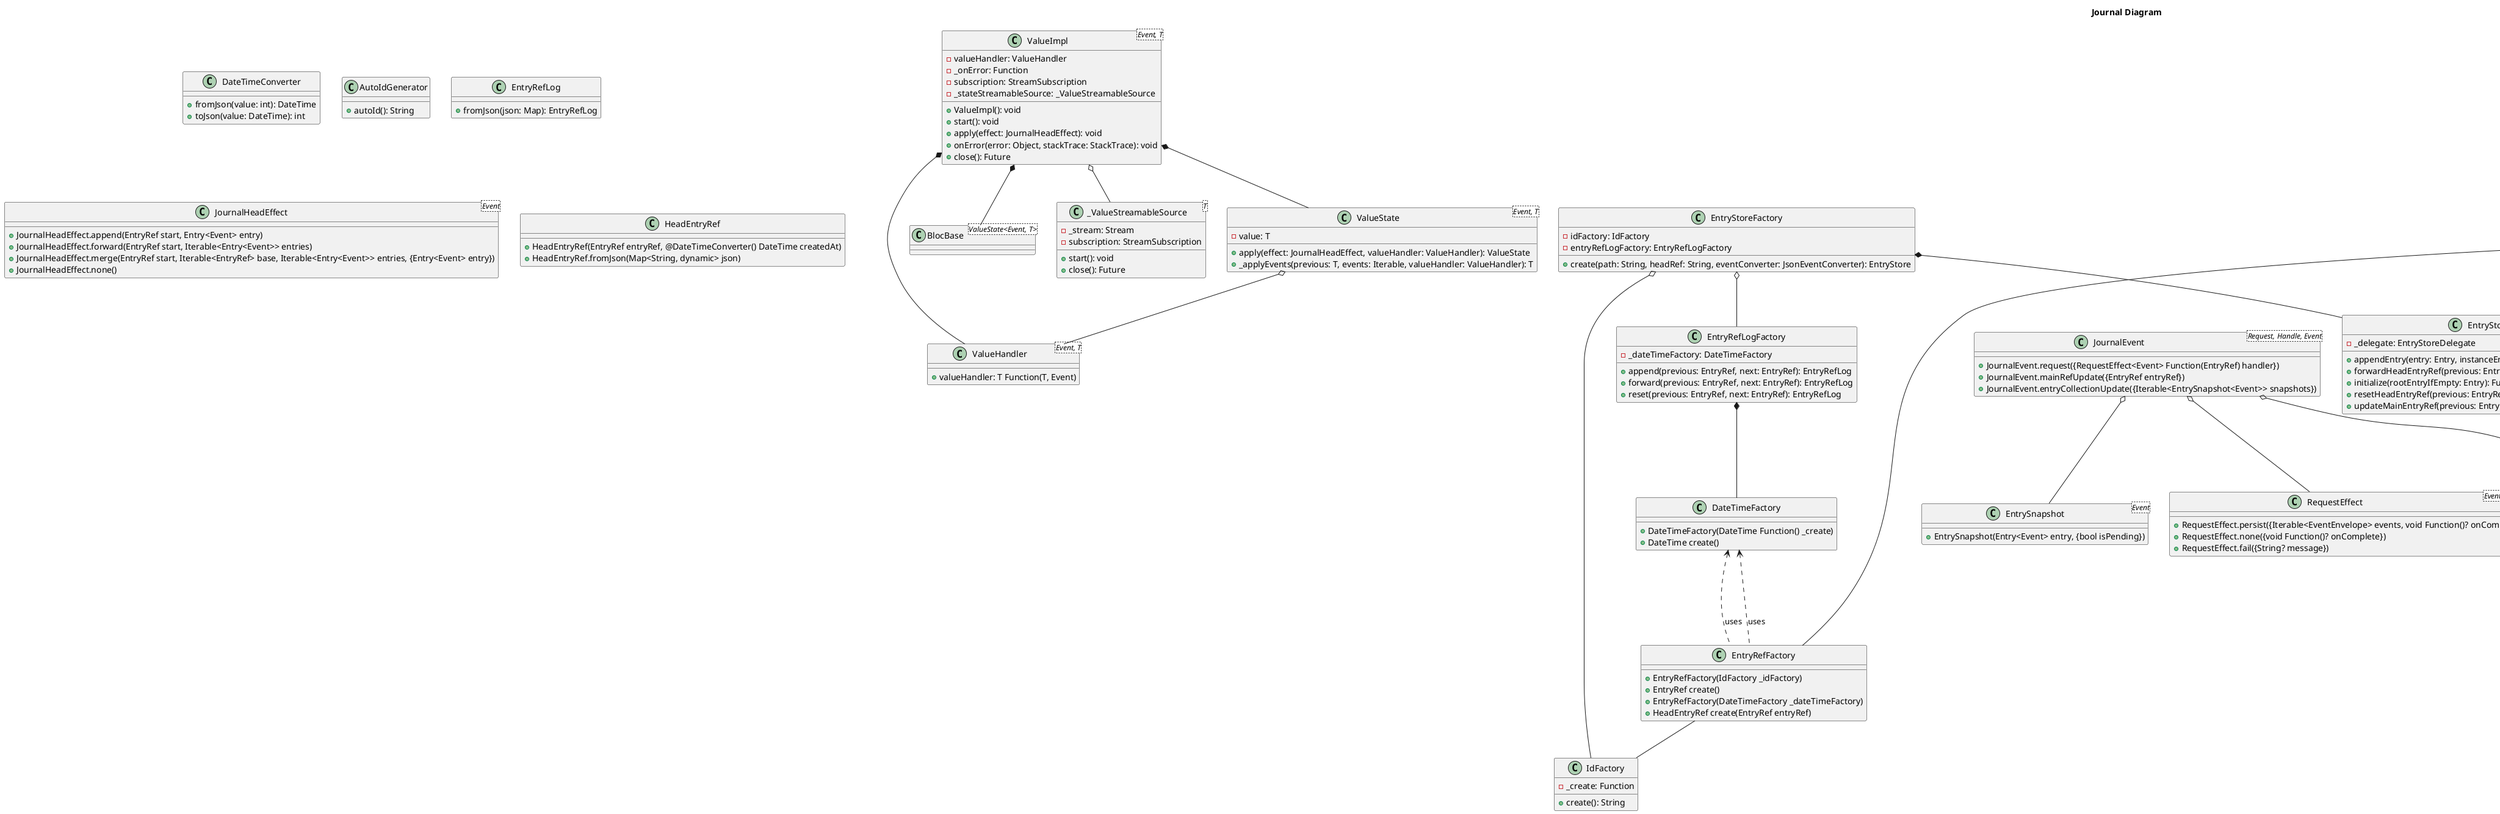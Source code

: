 @startuml

class ValueHandler<Event, T> {
  +valueHandler: T Function(T, Event)
}

class BlocBase<ValueState<Event, T>> {
}

class ValueImpl<Event, T> {
  -valueHandler: ValueHandler
  -_onError: Function
  -subscription: StreamSubscription
  -_stateStreamableSource: _ValueStreamableSource
  +ValueImpl(): void
  +start(): void
  +apply(effect: JournalHeadEffect): void
  +onError(error: Object, stackTrace: StackTrace): void
  +close(): Future
}

class _ValueStreamableSource<T> {
  -_stream: Stream
  -subscription: StreamSubscription
  +start(): void
  +close(): Future
}

class ValueState<Event, T> {
  -value: T
  +apply(effect: JournalHeadEffect, valueHandler: ValueHandler): ValueState
  +_applyEvents(previous: T, events: Iterable, valueHandler: ValueHandler): T
}

class EntryStoreFactory {
  -idFactory: IdFactory
  -entryRefLogFactory: EntryRefLogFactory
  +create(path: String, headRef: String, eventConverter: JsonEventConverter): EntryStore
}

class EntryStore<Event> {
  -_delegate: EntryStoreDelegate
  +appendEntry(entry: Entry, instanceEntryRef: HeadEntryRef): Future
  +forwardHeadEntryRef(previous: EntryRef, next: HeadEntryRef): Future
  +initialize(rootEntryIfEmpty: Entry): Future
  +resetHeadEntryRef(previous: EntryRef, next: HeadEntryRef): Future
  +updateMainEntryRef(previous: EntryRef, next: EntryRef): Future
}

class EntryStoreDelegate<Event> {
}

class IdFactory {
  -_create: Function
  +create(): String
}

class DateTimeConverter {
  +fromJson(value: int): DateTime
  +toJson(value: DateTime): int
}

class AutoIdGenerator {
  +autoId(): String
}

class Application<Request, View> {
  +execute(request: Request): void
}

class ApplicationImpl<Request, RequestHandle, Event, View> {
  -_processor: ApplicationProcessor
  -_journal: Journal
  -_requestHandleFactory: Function
  +ApplicationImpl(): void
}

class ApplicationProcessor<Request, RequestHandle, Event, View> {
}

class EntryRefLog {
  +fromJson(json: Map): EntryRefLog
}

class EntryRefLogFactory {
  -_dateTimeFactory: DateTimeFactory
  +append(previous: EntryRef, next: EntryRef): EntryRefLog
  +forward(previous: EntryRef, next: EntryRef): EntryRefLog
  +reset(previous: EntryRef, next: EntryRef): EntryRefLog
}

ValueImpl *-- ValueHandler
ValueImpl *-- BlocBase
ValueImpl o-- _ValueStreamableSource
ValueState o-- ValueHandler
EntryStore *-- EntryStoreDelegate
EntryStoreFactory o-- IdFactory
EntryStoreFactory o-- EntryRefLogFactory
ApplicationImpl *-- ApplicationProcessor
ApplicationImpl *-- Journal
EntryRefLogFactory *-- DateTimeFactory


title Journal Diagram

class JournalState<Event> {
  +JournalState.initial({Entry<Event> rootEntry, EntryRef upstreamEntryRef, EntryRef instanceEntryRef})
  +JournalState({EntryRef upstreamEntryRef, EntryRef instanceEntryRef, Map<EntryRef, Entry<Event>> entries, DirectedGraph<Entry<Event>> graph, Set<EntryRef> pending})
}

class JournalEvent<Request, Handle, Event> {
  +JournalEvent.request({RequestEffect<Event> Function(EntryRef) handler})
  +JournalEvent.mainRefUpdate({EntryRef entryRef})
  +JournalEvent.entryCollectionUpdate({Iterable<EntrySnapshot<Event>> snapshots})
}

class JournalImpl<Request, RequestHandle, Event> {
  -EntryStore<Event> _entryStore
  -EntryRefFactory _entryRefFactory
  +JournalImpl(super.initialState, {EntryRefFactory EntryRefFactory, EntryStore<Event> entryStore})
  +void execute(RequestEffect<Event> Function(RequestHandle p1) handler)
}


class JournalHeadEffect<Event> {
  +JournalHeadEffect.append(EntryRef start, Entry<Event> entry)
  +JournalHeadEffect.forward(EntryRef start, Iterable<Entry<Event>> entries)
  +JournalHeadEffect.merge(EntryRef start, Iterable<EntryRef> base, Iterable<Entry<Event>> entries, {Entry<Event> entry})
  +JournalHeadEffect.none()
}

class DateTimeFactory {
  +DateTimeFactory(DateTime Function() _create)
  +DateTime create()
}

class EntryRef {
  +EntryRef(String value)
  +EntryRef.fromJson(Map<String, dynamic> json)
}

class HeadEntryRef {
  +HeadEntryRef(EntryRef entryRef, @DateTimeConverter() DateTime createdAt)
  +HeadEntryRef.fromJson(Map<String, dynamic> json)
}

class EntryRefFactory {
  +EntryRefFactory(IdFactory _idFactory)
  +EntryRef create()
}

class EntryRefFactory {
  +EntryRefFactory(DateTimeFactory _dateTimeFactory)
  +HeadEntryRef create(EntryRef entryRef)
}

class EntrySnapshot<Event> {
  +EntrySnapshot(Entry<Event> entry, {bool isPending})
}

class RequestEffect<EventEnvelope> {
  +RequestEffect.persist({Iterable<EventEnvelope> events, void Function()? onComplete})
  +RequestEffect.none({void Function()? onComplete})
  +RequestEffect.fail({String? message})
}

class JsonEntryConverter<Event> {
  +JsonEntryConverter(JsonEventConverter<Event> jsonEventConverter)
  +Entry<Event> Function(Object? json) fromJsonObject
  +Map<String, dynamic> Function(Entry<Event>) toJsonObject
}

class JsonEventConverter<Event> {
  +JsonEventConverter(Event Function(Map<String, dynamic>) fromJsonObject, Map<String, dynamic> Function(Event) toJsonObject)
}

class Entry<Event> {
  +Entry.newRoot({DateTime? createdAt})
  +Entry({EntryRef ref, Iterable<EntryRef> refs, Iterable<Event> events, @DateTimeConverter() DateTime createdAt})
  +Entry.fromJson(Map<String, dynamic> json, Event Function(Object? json) fromJsonEvent)
  +Map<String, dynamic> toJson(Object? Function(Event) eventToJson)
  +int compareTo(Entry<Event> other)
}

JournalState o-- Entry
JournalState o-- EntryRef
JournalState o-- DirectedGraph
JournalState o-- "Map<EntryRef, Entry<Event>>" Entries
JournalState o-- "Set<EntryRef>" Pending

JournalEvent o-- RequestEffect
JournalEvent o-- EntryRef
JournalEvent o-- EntrySnapshot


title Journal Diagram

class Journal<Event> {
  +void execute(RequestEffect<Event> Function(RequestHandle) handler)
}

JournalImpl --|> Journal

DateTimeFactory <.. EntryRefFactory : uses
DateTimeFactory <.. EntryRefFactory : uses

class IdFactory {
}

EntryRefFactory -- IdFactory

class Entry<Event> {
  +Entry.newRoot({DateTime? createdAt})
  +Entry({EntryRef ref, Iterable<EntryRef> refs, Iterable<Event> events, @DateTimeConverter() DateTime createdAt})
  +Entry.fromJson(Map<String, dynamic> json, Event Function(Object? json) fromJsonEvent)
  +Map<String, dynamic> toJson(Object? Function(Event) eventToJson)
  +int compareTo(Entry<Event> other)
}

class JsonObject {
}

JsonEntryConverter o-- JsonEventConverter
JsonEntryConverter o-- Entry
JsonEventConverter o-- JsonObject
JsonObject -- Entry

ValueImpl *-- ValueState
EntryStore *-- Entry
ApplicationImpl *-- Application
ApplicationImpl *-- Journal
JournalImpl *-- JournalState
JournalImpl *-- EntryStore
JournalImpl *-- EntryRefFactory
EntryStoreFactory *-- EntryStore

@enduml

